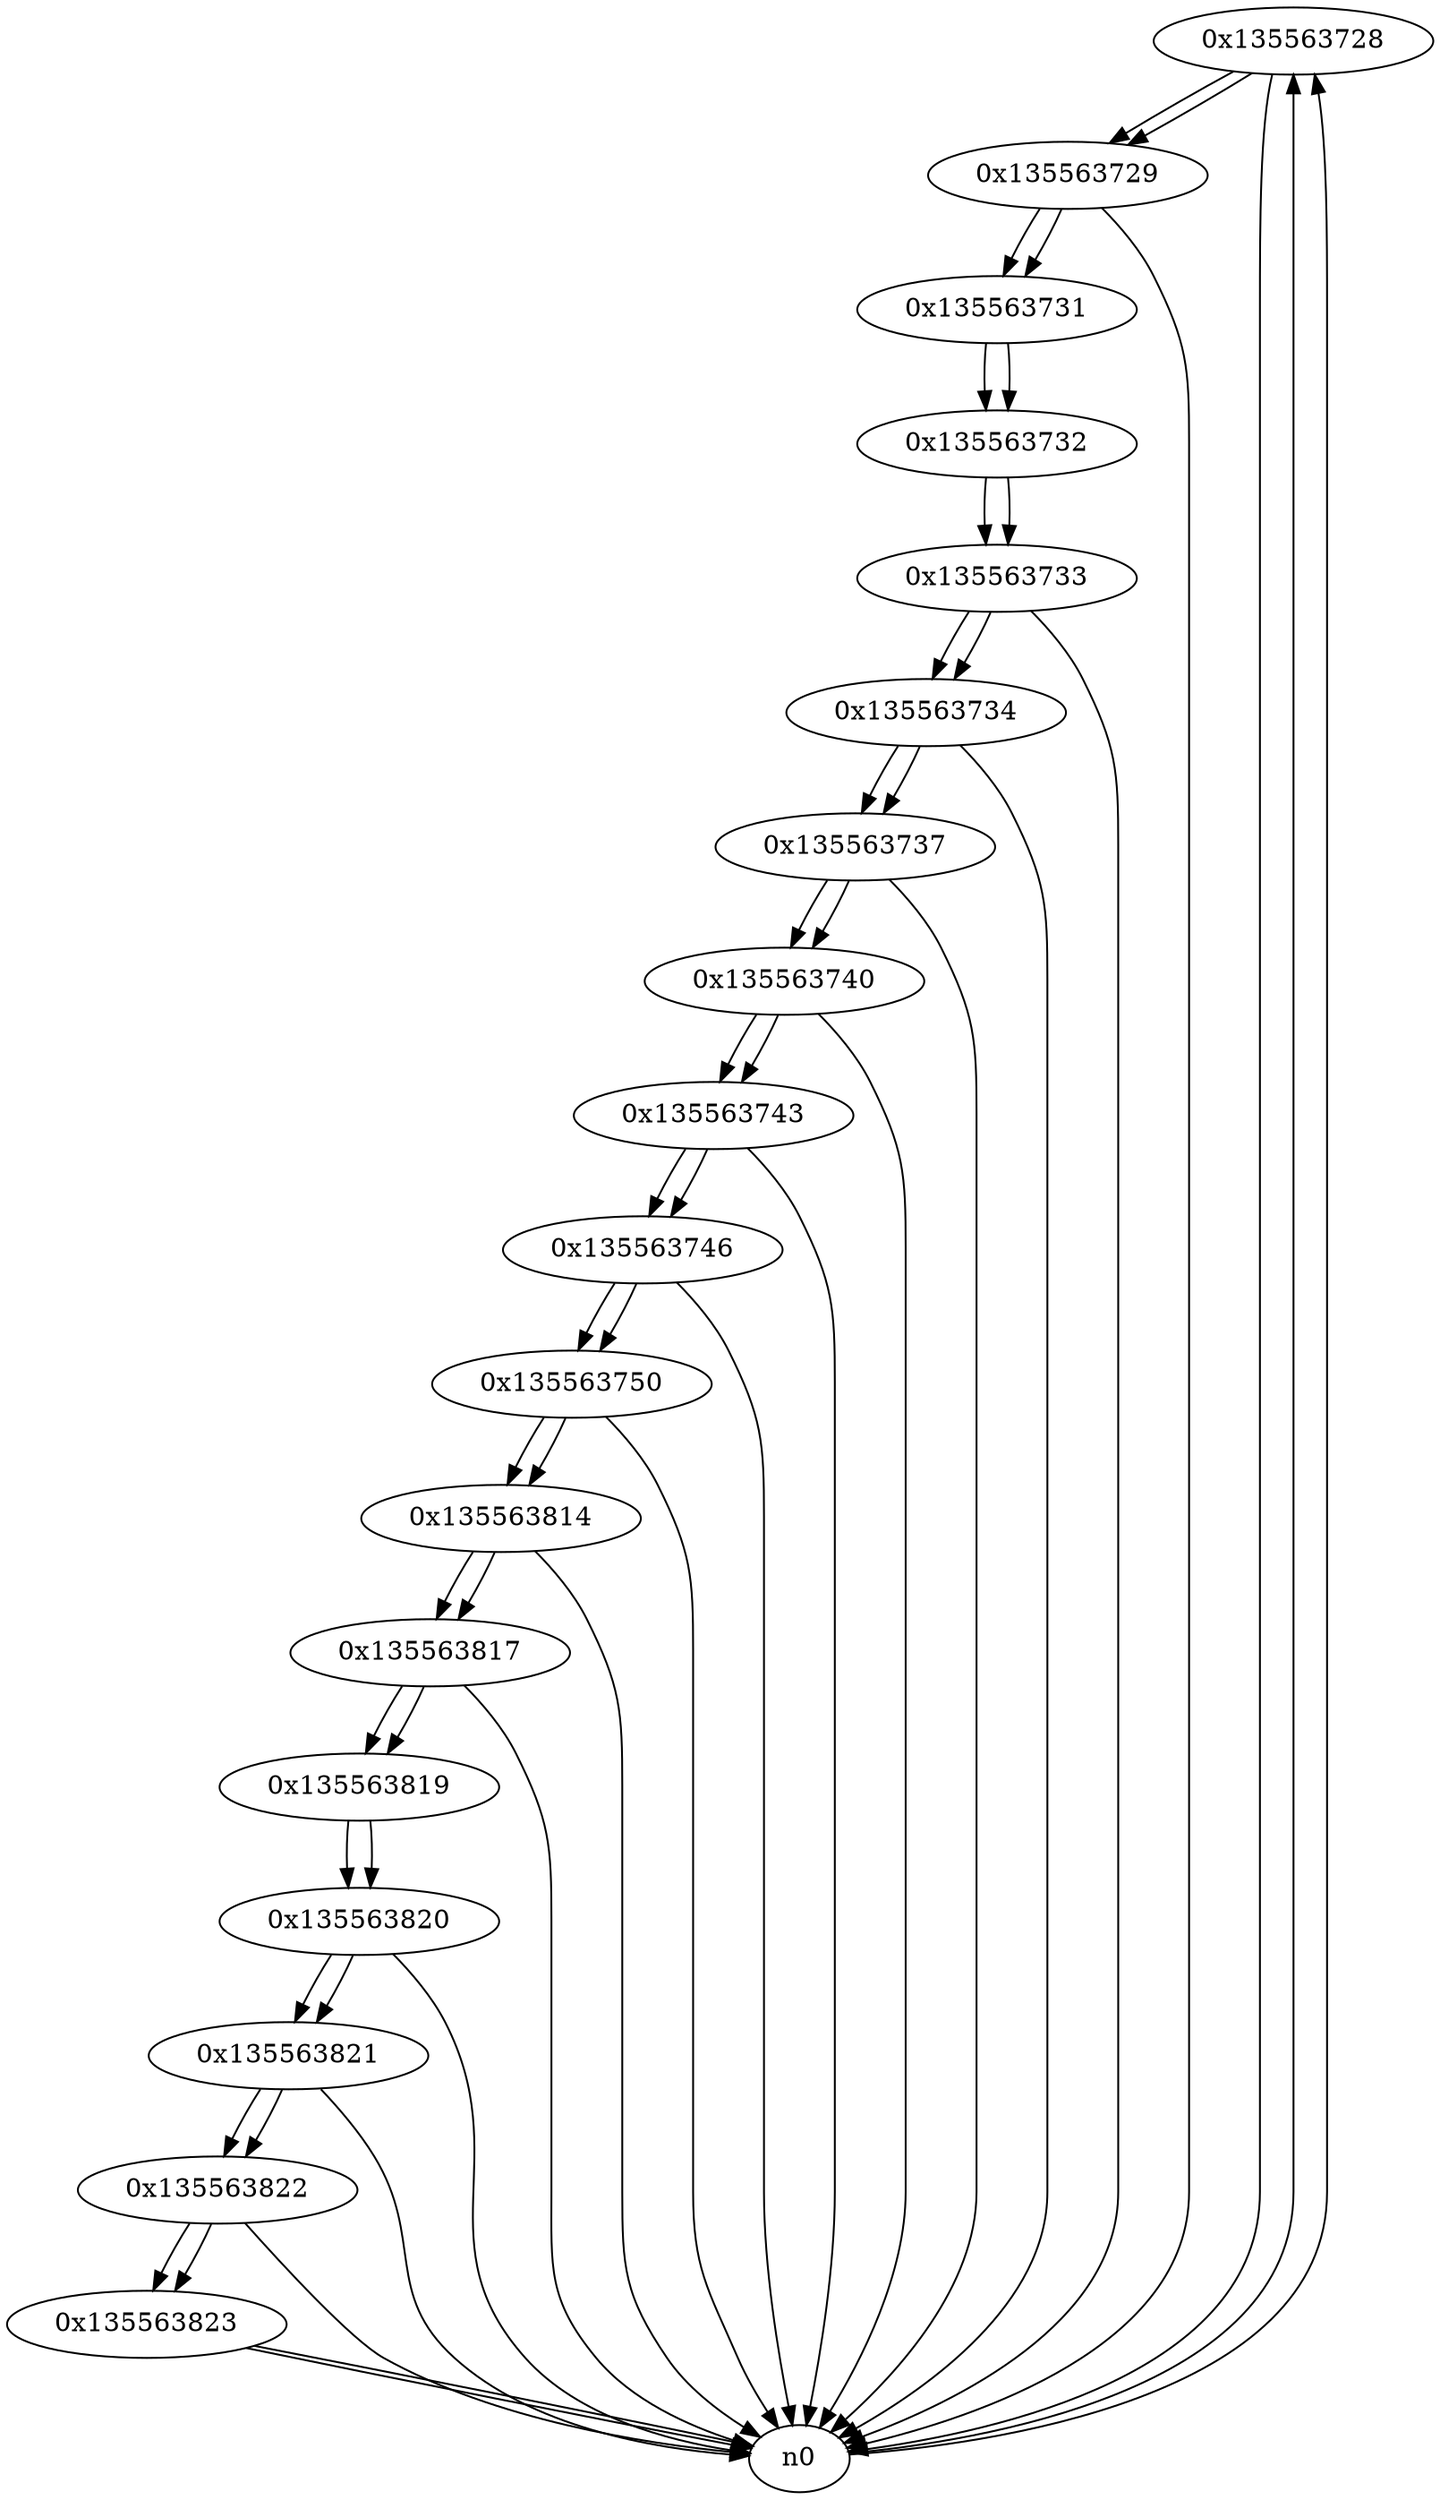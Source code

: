 digraph G{
/* nodes */
  n1 [label="0x135563728"]
  n2 [label="0x135563729"]
  n3 [label="0x135563731"]
  n4 [label="0x135563732"]
  n5 [label="0x135563733"]
  n6 [label="0x135563734"]
  n7 [label="0x135563737"]
  n8 [label="0x135563740"]
  n9 [label="0x135563743"]
  n10 [label="0x135563746"]
  n11 [label="0x135563750"]
  n12 [label="0x135563814"]
  n13 [label="0x135563817"]
  n14 [label="0x135563819"]
  n15 [label="0x135563820"]
  n16 [label="0x135563821"]
  n17 [label="0x135563822"]
  n18 [label="0x135563823"]
/* edges */
n1 -> n2;
n1 -> n0;
n0 -> n1;
n0 -> n1;
n2 -> n3;
n2 -> n0;
n1 -> n2;
n3 -> n4;
n2 -> n3;
n4 -> n5;
n3 -> n4;
n5 -> n6;
n5 -> n0;
n4 -> n5;
n6 -> n7;
n6 -> n0;
n5 -> n6;
n7 -> n8;
n7 -> n0;
n6 -> n7;
n8 -> n9;
n8 -> n0;
n7 -> n8;
n9 -> n10;
n9 -> n0;
n8 -> n9;
n10 -> n11;
n10 -> n0;
n9 -> n10;
n11 -> n12;
n11 -> n0;
n10 -> n11;
n12 -> n13;
n12 -> n0;
n11 -> n12;
n13 -> n14;
n13 -> n0;
n12 -> n13;
n14 -> n15;
n13 -> n14;
n15 -> n16;
n15 -> n0;
n14 -> n15;
n16 -> n17;
n16 -> n0;
n15 -> n16;
n17 -> n18;
n17 -> n0;
n16 -> n17;
n18 -> n0;
n18 -> n0;
n17 -> n18;
}
